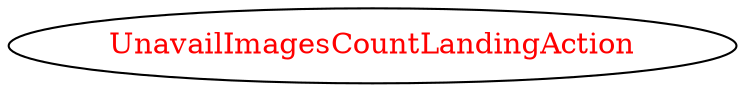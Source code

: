 digraph dependencyGraph {
 concentrate=true;
 ranksep="2.0";
 rankdir="LR"; 
 splines="ortho";
"UnavailImagesCountLandingAction" [fontcolor="red"];
}